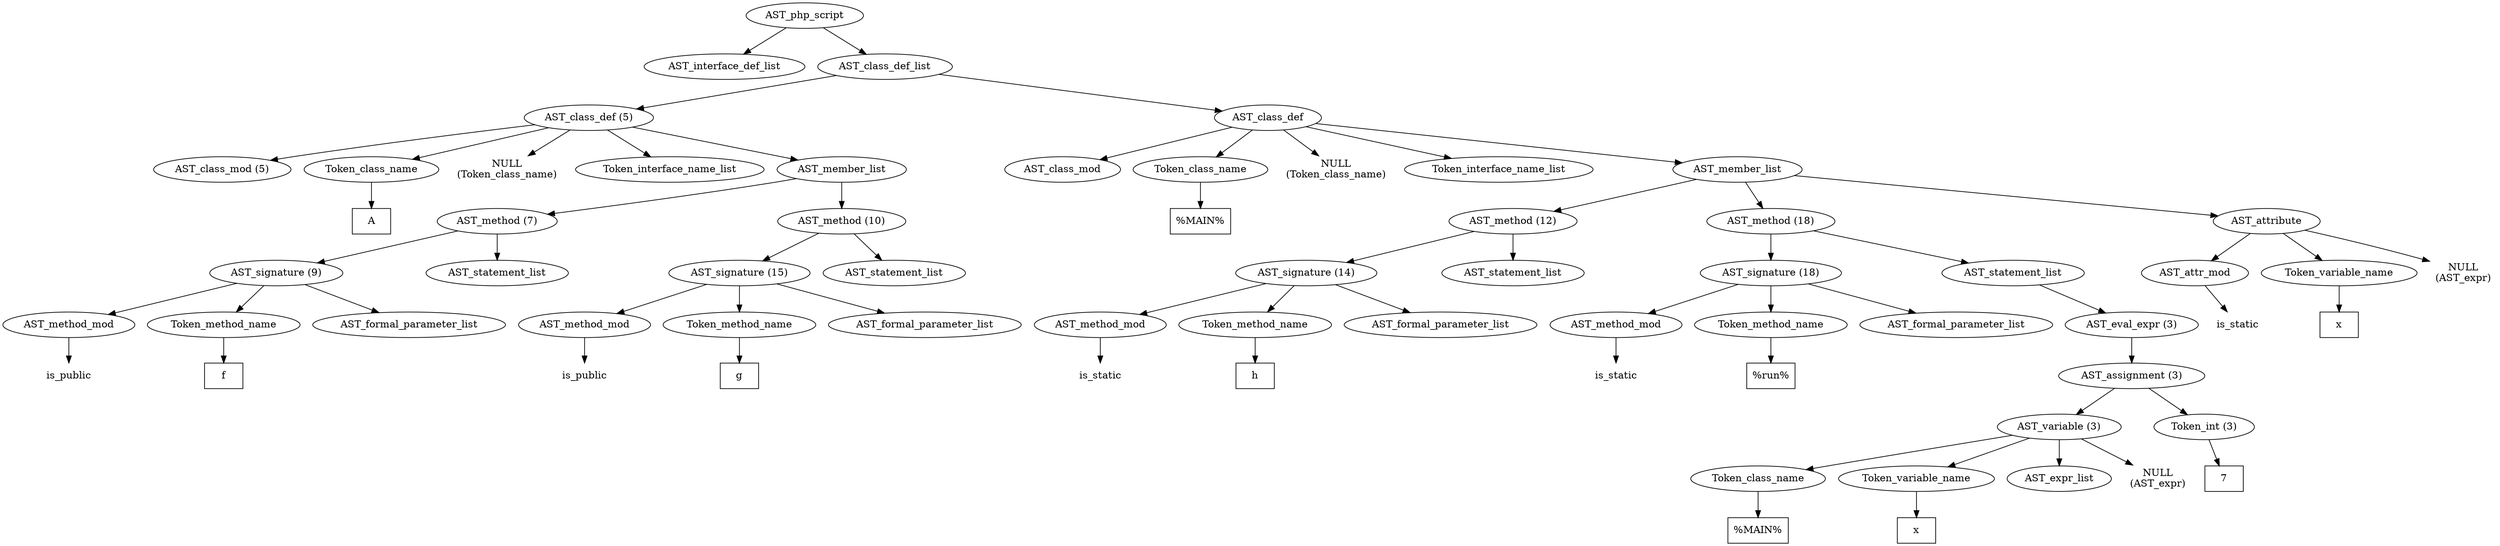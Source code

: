 /*
 * AST in dot format generated by phc -- the PHP compiler
 */

digraph AST {
node_0 [label="AST_php_script"];
node_1 [label="AST_interface_def_list"];
node_2 [label="AST_class_def_list"];
node_3 [label="AST_class_def (5)"];
node_4 [label="AST_class_mod (5)"];
node_5 [label="Token_class_name"];
node_6 [label="A", shape=box]
node_5 -> node_6;
node_7 [label="NULL\n(Token_class_name)", shape=plaintext]
node_8 [label="Token_interface_name_list"];
node_9 [label="AST_member_list"];
node_10 [label="AST_method (7)"];
node_11 [label="AST_signature (9)"];
node_12 [label="AST_method_mod"];
node_13 [label="is_public", shape=plaintext]
node_12 -> node_13;
node_14 [label="Token_method_name"];
node_15 [label="f", shape=box]
node_14 -> node_15;
node_16 [label="AST_formal_parameter_list"];
node_11 -> node_16;
node_11 -> node_14;
node_11 -> node_12;
node_17 [label="AST_statement_list"];
node_10 -> node_17;
node_10 -> node_11;
node_18 [label="AST_method (10)"];
node_19 [label="AST_signature (15)"];
node_20 [label="AST_method_mod"];
node_21 [label="is_public", shape=plaintext]
node_20 -> node_21;
node_22 [label="Token_method_name"];
node_23 [label="g", shape=box]
node_22 -> node_23;
node_24 [label="AST_formal_parameter_list"];
node_19 -> node_24;
node_19 -> node_22;
node_19 -> node_20;
node_25 [label="AST_statement_list"];
node_18 -> node_25;
node_18 -> node_19;
node_9 -> node_18;
node_9 -> node_10;
node_3 -> node_9;
node_3 -> node_8;
node_3 -> node_7;
node_3 -> node_5;
node_3 -> node_4;
node_26 [label="AST_class_def"];
node_27 [label="AST_class_mod"];
node_28 [label="Token_class_name"];
node_29 [label="%MAIN%", shape=box]
node_28 -> node_29;
node_30 [label="NULL\n(Token_class_name)", shape=plaintext]
node_31 [label="Token_interface_name_list"];
node_32 [label="AST_member_list"];
node_33 [label="AST_method (12)"];
node_34 [label="AST_signature (14)"];
node_35 [label="AST_method_mod"];
node_36 [label="is_static", shape=plaintext]
node_35 -> node_36;
node_37 [label="Token_method_name"];
node_38 [label="h", shape=box]
node_37 -> node_38;
node_39 [label="AST_formal_parameter_list"];
node_34 -> node_39;
node_34 -> node_37;
node_34 -> node_35;
node_40 [label="AST_statement_list"];
node_33 -> node_40;
node_33 -> node_34;
node_41 [label="AST_method (18)"];
node_42 [label="AST_signature (18)"];
node_43 [label="AST_method_mod"];
node_44 [label="is_static", shape=plaintext]
node_43 -> node_44;
node_45 [label="Token_method_name"];
node_46 [label="%run%", shape=box]
node_45 -> node_46;
node_47 [label="AST_formal_parameter_list"];
node_42 -> node_47;
node_42 -> node_45;
node_42 -> node_43;
node_48 [label="AST_statement_list"];
node_49 [label="AST_eval_expr (3)"];
node_50 [label="AST_assignment (3)"];
node_51 [label="AST_variable (3)"];
node_52 [label="Token_class_name"];
node_53 [label="%MAIN%", shape=box]
node_52 -> node_53;
node_54 [label="Token_variable_name"];
node_55 [label="x", shape=box]
node_54 -> node_55;
node_56 [label="AST_expr_list"];
node_57 [label="NULL\n(AST_expr)", shape=plaintext]
node_51 -> node_57;
node_51 -> node_56;
node_51 -> node_54;
node_51 -> node_52;
node_58 [label="Token_int (3)"];
node_59 [label="7", shape=box]
node_58 -> node_59;
node_50 -> node_58;
node_50 -> node_51;
node_49 -> node_50;
node_48 -> node_49;
node_41 -> node_48;
node_41 -> node_42;
node_60 [label="AST_attribute"];
node_61 [label="AST_attr_mod"];
node_62 [label="is_static", shape=plaintext]
node_61 -> node_62;
node_63 [label="Token_variable_name"];
node_64 [label="x", shape=box]
node_63 -> node_64;
node_65 [label="NULL\n(AST_expr)", shape=plaintext]
node_60 -> node_65;
node_60 -> node_63;
node_60 -> node_61;
node_32 -> node_60;
node_32 -> node_41;
node_32 -> node_33;
node_26 -> node_32;
node_26 -> node_31;
node_26 -> node_30;
node_26 -> node_28;
node_26 -> node_27;
node_2 -> node_26;
node_2 -> node_3;
node_0 -> node_2;
node_0 -> node_1;
}
